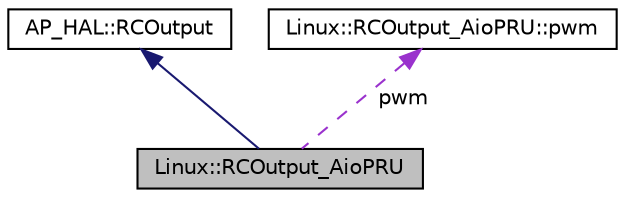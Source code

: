 digraph "Linux::RCOutput_AioPRU"
{
 // INTERACTIVE_SVG=YES
  edge [fontname="Helvetica",fontsize="10",labelfontname="Helvetica",labelfontsize="10"];
  node [fontname="Helvetica",fontsize="10",shape=record];
  Node1 [label="Linux::RCOutput_AioPRU",height=0.2,width=0.4,color="black", fillcolor="grey75", style="filled", fontcolor="black"];
  Node2 -> Node1 [dir="back",color="midnightblue",fontsize="10",style="solid",fontname="Helvetica"];
  Node2 [label="AP_HAL::RCOutput",height=0.2,width=0.4,color="black", fillcolor="white", style="filled",URL="$classAP__HAL_1_1RCOutput.html"];
  Node3 -> Node1 [dir="back",color="darkorchid3",fontsize="10",style="dashed",label=" pwm" ,fontname="Helvetica"];
  Node3 [label="Linux::RCOutput_AioPRU::pwm",height=0.2,width=0.4,color="black", fillcolor="white", style="filled",URL="$structLinux_1_1RCOutput__AioPRU_1_1pwm.html"];
}
